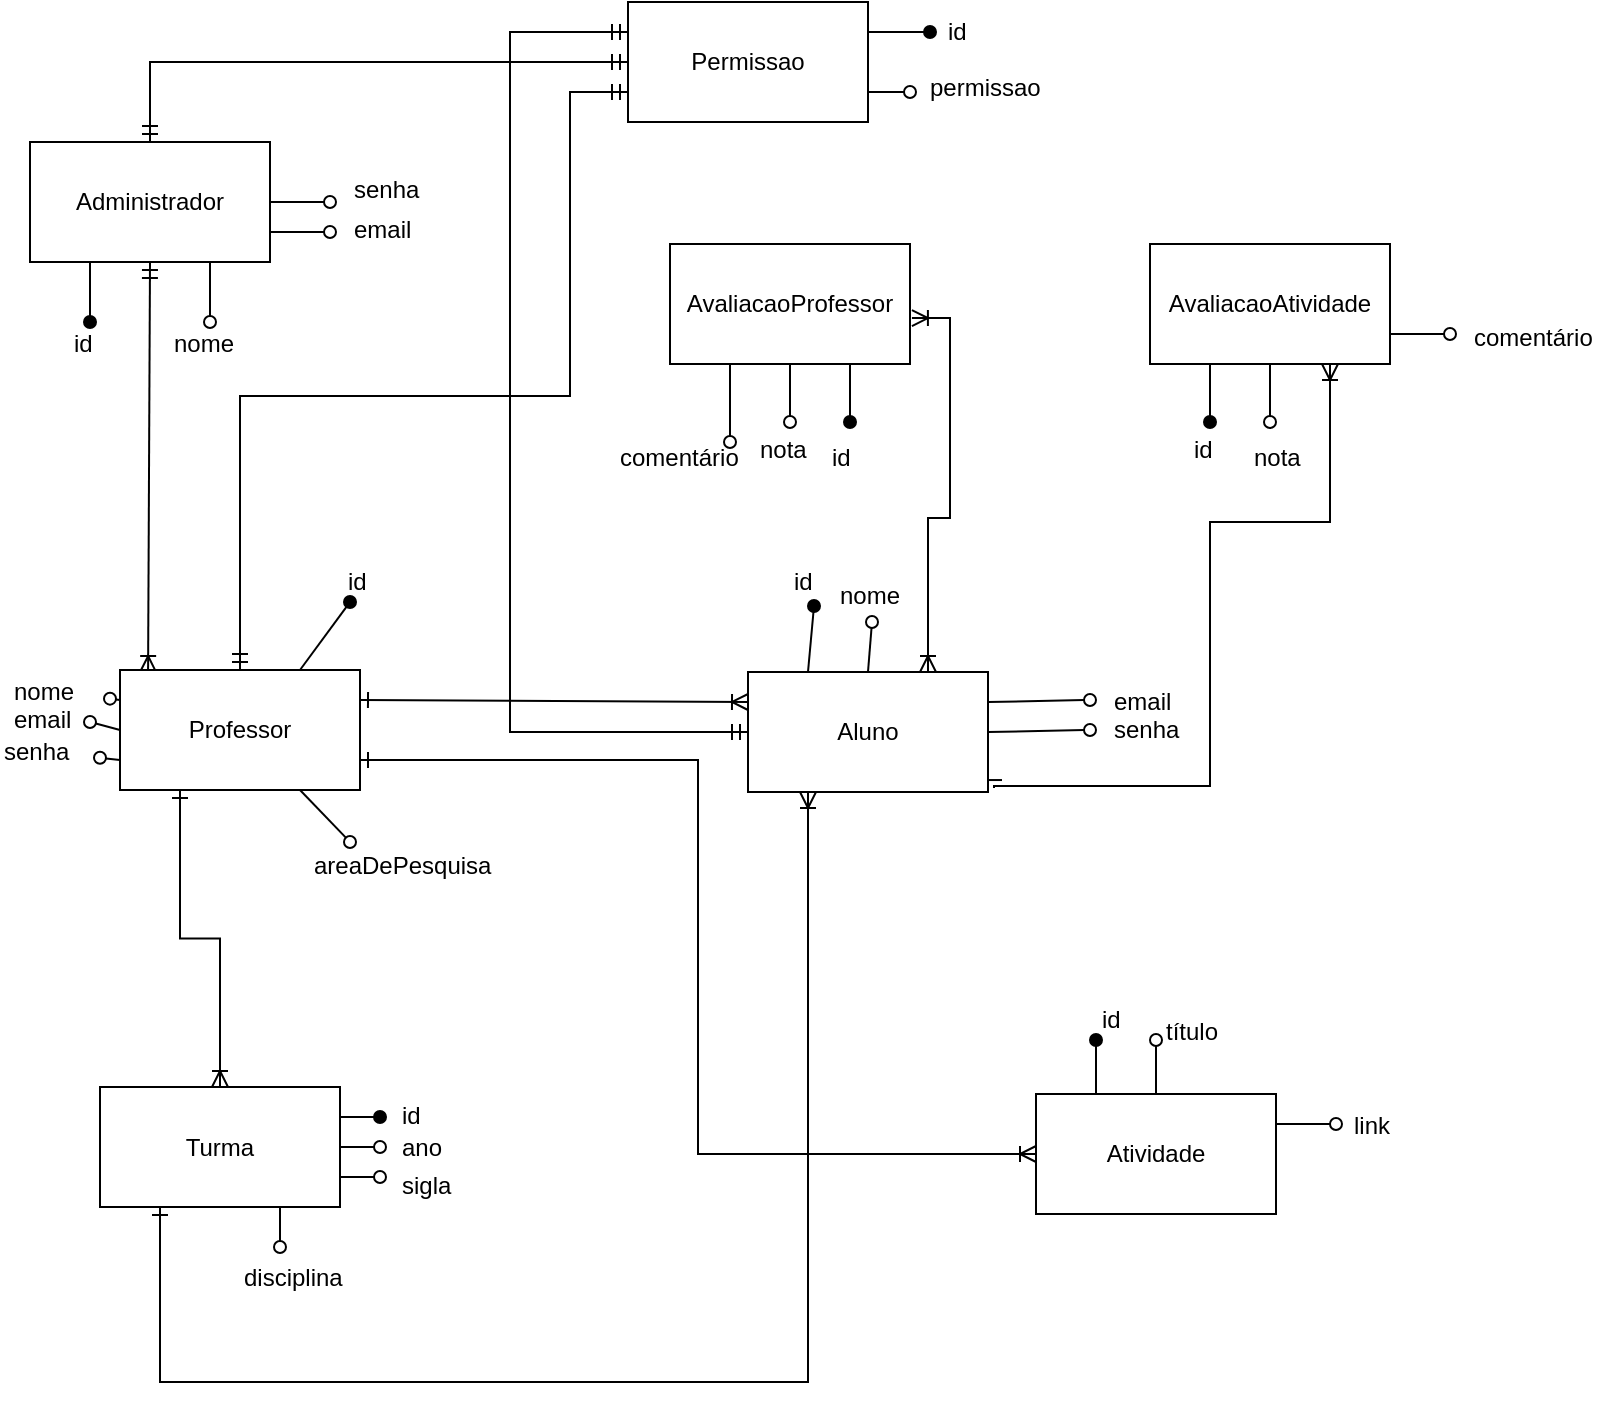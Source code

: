 <mxfile version="10.6.1" type="google"><diagram id="IcbAIPGjwvsDiuP2cfMG" name="Page-1"><mxGraphModel dx="840" dy="1653" grid="1" gridSize="10" guides="1" tooltips="1" connect="1" arrows="1" fold="1" page="1" pageScale="1" pageWidth="827" pageHeight="1169" math="0" shadow="0"><root><mxCell id="0"/><mxCell id="1" parent="0"/><mxCell id="NI7_ZSWCxLwTbXGm4T46-2" style="edgeStyle=none;rounded=0;orthogonalLoop=1;jettySize=auto;html=1;endArrow=oval;endFill=1;exitX=0.25;exitY=1;exitDx=0;exitDy=0;" edge="1" parent="1" source="NI7_ZSWCxLwTbXGm4T46-1"><mxGeometry relative="1" as="geometry"><mxPoint x="60" y="100" as="targetPoint"/></mxGeometry></mxCell><mxCell id="NI7_ZSWCxLwTbXGm4T46-4" style="edgeStyle=none;rounded=0;orthogonalLoop=1;jettySize=auto;html=1;exitX=0.75;exitY=1;exitDx=0;exitDy=0;endArrow=oval;endFill=0;" edge="1" parent="1" source="NI7_ZSWCxLwTbXGm4T46-1"><mxGeometry relative="1" as="geometry"><mxPoint x="120" y="100" as="targetPoint"/></mxGeometry></mxCell><mxCell id="NI7_ZSWCxLwTbXGm4T46-13" style="edgeStyle=none;rounded=0;orthogonalLoop=1;jettySize=auto;html=1;exitX=1;exitY=0.75;exitDx=0;exitDy=0;endArrow=oval;endFill=0;" edge="1" parent="1" source="NI7_ZSWCxLwTbXGm4T46-1"><mxGeometry relative="1" as="geometry"><mxPoint x="180" y="55" as="targetPoint"/></mxGeometry></mxCell><mxCell id="NI7_ZSWCxLwTbXGm4T46-15" style="edgeStyle=none;rounded=0;orthogonalLoop=1;jettySize=auto;html=1;exitX=1;exitY=0.5;exitDx=0;exitDy=0;endArrow=oval;endFill=0;" edge="1" parent="1" source="NI7_ZSWCxLwTbXGm4T46-1"><mxGeometry relative="1" as="geometry"><mxPoint x="180" y="40" as="targetPoint"/></mxGeometry></mxCell><mxCell id="NI7_ZSWCxLwTbXGm4T46-97" style="edgeStyle=none;rounded=0;orthogonalLoop=1;jettySize=auto;html=1;exitX=0.5;exitY=1;exitDx=0;exitDy=0;entryX=0.117;entryY=0.017;entryDx=0;entryDy=0;entryPerimeter=0;endArrow=ERoneToMany;endFill=0;startArrow=ERmandOne;startFill=0;" edge="1" parent="1" source="NI7_ZSWCxLwTbXGm4T46-1" target="NI7_ZSWCxLwTbXGm4T46-18"><mxGeometry relative="1" as="geometry"/></mxCell><mxCell id="NI7_ZSWCxLwTbXGm4T46-104" style="edgeStyle=orthogonalEdgeStyle;rounded=0;orthogonalLoop=1;jettySize=auto;html=1;exitX=0.5;exitY=0;exitDx=0;exitDy=0;entryX=0;entryY=0.5;entryDx=0;entryDy=0;startArrow=ERmandOne;startFill=0;endArrow=ERmandOne;endFill=0;" edge="1" parent="1" source="NI7_ZSWCxLwTbXGm4T46-1" target="NI7_ZSWCxLwTbXGm4T46-89"><mxGeometry relative="1" as="geometry"/></mxCell><mxCell id="NI7_ZSWCxLwTbXGm4T46-1" value="Administrador" style="rounded=0;whiteSpace=wrap;html=1;" vertex="1" parent="1"><mxGeometry x="30" y="10" width="120" height="60" as="geometry"/></mxCell><mxCell id="NI7_ZSWCxLwTbXGm4T46-3" value="id" style="text;html=1;resizable=0;points=[];autosize=1;align=left;verticalAlign=top;spacingTop=-4;" vertex="1" parent="1"><mxGeometry x="50" y="101" width="20" height="20" as="geometry"/></mxCell><mxCell id="NI7_ZSWCxLwTbXGm4T46-5" value="nome" style="text;html=1;resizable=0;points=[];autosize=1;align=left;verticalAlign=top;spacingTop=-4;" vertex="1" parent="1"><mxGeometry x="100" y="101" width="50" height="20" as="geometry"/></mxCell><mxCell id="NI7_ZSWCxLwTbXGm4T46-14" value="email" style="text;html=1;resizable=0;points=[];autosize=1;align=left;verticalAlign=top;spacingTop=-4;" vertex="1" parent="1"><mxGeometry x="190" y="44" width="40" height="20" as="geometry"/></mxCell><mxCell id="NI7_ZSWCxLwTbXGm4T46-16" value="senha" style="text;html=1;resizable=0;points=[];autosize=1;align=left;verticalAlign=top;spacingTop=-4;" vertex="1" parent="1"><mxGeometry x="190" y="24" width="50" height="20" as="geometry"/></mxCell><mxCell id="NI7_ZSWCxLwTbXGm4T46-19" style="edgeStyle=none;rounded=0;orthogonalLoop=1;jettySize=auto;html=1;exitX=0.75;exitY=0;exitDx=0;exitDy=0;endArrow=oval;endFill=1;" edge="1" parent="1" source="NI7_ZSWCxLwTbXGm4T46-18"><mxGeometry relative="1" as="geometry"><mxPoint x="190" y="240" as="targetPoint"/></mxGeometry></mxCell><mxCell id="NI7_ZSWCxLwTbXGm4T46-29" style="edgeStyle=none;rounded=0;orthogonalLoop=1;jettySize=auto;html=1;exitX=0.75;exitY=1;exitDx=0;exitDy=0;endArrow=oval;endFill=0;" edge="1" parent="1" source="NI7_ZSWCxLwTbXGm4T46-18"><mxGeometry relative="1" as="geometry"><mxPoint x="190" y="360" as="targetPoint"/></mxGeometry></mxCell><mxCell id="NI7_ZSWCxLwTbXGm4T46-43" style="edgeStyle=none;rounded=0;orthogonalLoop=1;jettySize=auto;html=1;exitX=0;exitY=0.75;exitDx=0;exitDy=0;endArrow=oval;endFill=0;" edge="1" parent="1" source="NI7_ZSWCxLwTbXGm4T46-18" target="NI7_ZSWCxLwTbXGm4T46-28"><mxGeometry relative="1" as="geometry"/></mxCell><mxCell id="NI7_ZSWCxLwTbXGm4T46-46" style="edgeStyle=none;rounded=0;orthogonalLoop=1;jettySize=auto;html=1;exitX=0;exitY=0.25;exitDx=0;exitDy=0;endArrow=oval;endFill=0;" edge="1" parent="1" source="NI7_ZSWCxLwTbXGm4T46-18" target="NI7_ZSWCxLwTbXGm4T46-22"><mxGeometry relative="1" as="geometry"/></mxCell><mxCell id="NI7_ZSWCxLwTbXGm4T46-47" style="edgeStyle=none;rounded=0;orthogonalLoop=1;jettySize=auto;html=1;exitX=0;exitY=0.5;exitDx=0;exitDy=0;entryX=1;entryY=0.55;entryDx=0;entryDy=0;entryPerimeter=0;endArrow=oval;endFill=0;" edge="1" parent="1" source="NI7_ZSWCxLwTbXGm4T46-18" target="NI7_ZSWCxLwTbXGm4T46-24"><mxGeometry relative="1" as="geometry"/></mxCell><mxCell id="NI7_ZSWCxLwTbXGm4T46-98" style="edgeStyle=none;rounded=0;orthogonalLoop=1;jettySize=auto;html=1;exitX=1;exitY=0.25;exitDx=0;exitDy=0;entryX=0;entryY=0.25;entryDx=0;entryDy=0;startArrow=ERone;startFill=0;endArrow=ERoneToMany;endFill=0;" edge="1" parent="1" source="NI7_ZSWCxLwTbXGm4T46-18" target="NI7_ZSWCxLwTbXGm4T46-31"><mxGeometry relative="1" as="geometry"/></mxCell><mxCell id="NI7_ZSWCxLwTbXGm4T46-105" style="edgeStyle=orthogonalEdgeStyle;rounded=0;orthogonalLoop=1;jettySize=auto;html=1;exitX=0.5;exitY=0;exitDx=0;exitDy=0;entryX=0;entryY=0.75;entryDx=0;entryDy=0;startArrow=ERmandOne;startFill=0;endArrow=ERmandOne;endFill=0;" edge="1" parent="1" source="NI7_ZSWCxLwTbXGm4T46-18" target="NI7_ZSWCxLwTbXGm4T46-89"><mxGeometry relative="1" as="geometry"><Array as="points"><mxPoint x="135" y="137"/><mxPoint x="300" y="137"/><mxPoint x="300" y="-15"/></Array></mxGeometry></mxCell><mxCell id="NI7_ZSWCxLwTbXGm4T46-107" style="edgeStyle=orthogonalEdgeStyle;rounded=0;orthogonalLoop=1;jettySize=auto;html=1;exitX=0.25;exitY=1;exitDx=0;exitDy=0;startArrow=ERone;startFill=0;endArrow=ERoneToMany;endFill=0;" edge="1" parent="1" source="NI7_ZSWCxLwTbXGm4T46-18" target="NI7_ZSWCxLwTbXGm4T46-48"><mxGeometry relative="1" as="geometry"/></mxCell><mxCell id="NI7_ZSWCxLwTbXGm4T46-108" style="edgeStyle=orthogonalEdgeStyle;rounded=0;orthogonalLoop=1;jettySize=auto;html=1;exitX=1;exitY=0.75;exitDx=0;exitDy=0;entryX=0;entryY=0.5;entryDx=0;entryDy=0;startArrow=ERone;startFill=0;endArrow=ERoneToMany;endFill=0;" edge="1" parent="1" source="NI7_ZSWCxLwTbXGm4T46-18" target="NI7_ZSWCxLwTbXGm4T46-58"><mxGeometry relative="1" as="geometry"/></mxCell><mxCell id="NI7_ZSWCxLwTbXGm4T46-18" value="Professor" style="rounded=0;whiteSpace=wrap;html=1;" vertex="1" parent="1"><mxGeometry x="75" y="274" width="120" height="60" as="geometry"/></mxCell><mxCell id="NI7_ZSWCxLwTbXGm4T46-20" value="id" style="text;html=1;resizable=0;points=[];autosize=1;align=left;verticalAlign=top;spacingTop=-4;" vertex="1" parent="1"><mxGeometry x="187" y="220" width="20" height="20" as="geometry"/></mxCell><mxCell id="NI7_ZSWCxLwTbXGm4T46-22" value="nome" style="text;html=1;resizable=0;points=[];autosize=1;align=left;verticalAlign=top;spacingTop=-4;" vertex="1" parent="1"><mxGeometry x="20" y="275" width="50" height="20" as="geometry"/></mxCell><mxCell id="NI7_ZSWCxLwTbXGm4T46-24" value="email" style="text;html=1;resizable=0;points=[];autosize=1;align=left;verticalAlign=top;spacingTop=-4;" vertex="1" parent="1"><mxGeometry x="20" y="289" width="40" height="20" as="geometry"/></mxCell><mxCell id="NI7_ZSWCxLwTbXGm4T46-28" value="senha" style="text;html=1;resizable=0;points=[];autosize=1;align=left;verticalAlign=top;spacingTop=-4;" vertex="1" parent="1"><mxGeometry x="15" y="305" width="50" height="20" as="geometry"/></mxCell><mxCell id="NI7_ZSWCxLwTbXGm4T46-30" value="areaDePesquisa" style="text;html=1;resizable=0;points=[];autosize=1;align=left;verticalAlign=top;spacingTop=-4;" vertex="1" parent="1"><mxGeometry x="170" y="362" width="100" height="20" as="geometry"/></mxCell><mxCell id="NI7_ZSWCxLwTbXGm4T46-32" style="edgeStyle=none;rounded=0;orthogonalLoop=1;jettySize=auto;html=1;exitX=0.25;exitY=0;exitDx=0;exitDy=0;endArrow=oval;endFill=1;entryX=0.6;entryY=1.1;entryDx=0;entryDy=0;entryPerimeter=0;" edge="1" parent="1" source="NI7_ZSWCxLwTbXGm4T46-31" target="NI7_ZSWCxLwTbXGm4T46-33"><mxGeometry relative="1" as="geometry"><mxPoint x="450" y="250" as="targetPoint"/></mxGeometry></mxCell><mxCell id="NI7_ZSWCxLwTbXGm4T46-34" style="edgeStyle=none;rounded=0;orthogonalLoop=1;jettySize=auto;html=1;exitX=0.5;exitY=0;exitDx=0;exitDy=0;endArrow=oval;endFill=0;entryX=0.36;entryY=1.15;entryDx=0;entryDy=0;entryPerimeter=0;" edge="1" parent="1" source="NI7_ZSWCxLwTbXGm4T46-31" target="NI7_ZSWCxLwTbXGm4T46-35"><mxGeometry relative="1" as="geometry"><mxPoint x="480" y="250" as="targetPoint"/></mxGeometry></mxCell><mxCell id="NI7_ZSWCxLwTbXGm4T46-37" style="edgeStyle=none;rounded=0;orthogonalLoop=1;jettySize=auto;html=1;exitX=1;exitY=0.25;exitDx=0;exitDy=0;endArrow=oval;endFill=0;" edge="1" parent="1" source="NI7_ZSWCxLwTbXGm4T46-31"><mxGeometry relative="1" as="geometry"><mxPoint x="560" y="289" as="targetPoint"/></mxGeometry></mxCell><mxCell id="NI7_ZSWCxLwTbXGm4T46-39" style="edgeStyle=none;rounded=0;orthogonalLoop=1;jettySize=auto;html=1;exitX=1;exitY=0.5;exitDx=0;exitDy=0;endArrow=oval;endFill=0;" edge="1" parent="1" source="NI7_ZSWCxLwTbXGm4T46-31"><mxGeometry relative="1" as="geometry"><mxPoint x="560" y="304" as="targetPoint"/></mxGeometry></mxCell><mxCell id="NI7_ZSWCxLwTbXGm4T46-99" style="edgeStyle=orthogonalEdgeStyle;rounded=0;orthogonalLoop=1;jettySize=auto;html=1;exitX=1.025;exitY=0.967;exitDx=0;exitDy=0;entryX=0.75;entryY=1;entryDx=0;entryDy=0;startArrow=ERone;startFill=0;endArrow=ERoneToMany;endFill=0;exitPerimeter=0;" edge="1" parent="1" source="NI7_ZSWCxLwTbXGm4T46-31" target="NI7_ZSWCxLwTbXGm4T46-71"><mxGeometry relative="1" as="geometry"><Array as="points"><mxPoint x="620" y="332"/><mxPoint x="620" y="200"/><mxPoint x="680" y="200"/></Array></mxGeometry></mxCell><mxCell id="NI7_ZSWCxLwTbXGm4T46-101" style="edgeStyle=orthogonalEdgeStyle;rounded=0;orthogonalLoop=1;jettySize=auto;html=1;exitX=0.75;exitY=0;exitDx=0;exitDy=0;entryX=1.008;entryY=0.617;entryDx=0;entryDy=0;entryPerimeter=0;startArrow=ERoneToMany;startFill=0;endArrow=ERoneToMany;endFill=0;" edge="1" parent="1" source="NI7_ZSWCxLwTbXGm4T46-31" target="NI7_ZSWCxLwTbXGm4T46-70"><mxGeometry relative="1" as="geometry"/></mxCell><mxCell id="NI7_ZSWCxLwTbXGm4T46-106" style="edgeStyle=orthogonalEdgeStyle;rounded=0;orthogonalLoop=1;jettySize=auto;html=1;exitX=0;exitY=0.5;exitDx=0;exitDy=0;entryX=0;entryY=0.25;entryDx=0;entryDy=0;startArrow=ERmandOne;startFill=0;endArrow=ERmandOne;endFill=0;" edge="1" parent="1" source="NI7_ZSWCxLwTbXGm4T46-31" target="NI7_ZSWCxLwTbXGm4T46-89"><mxGeometry relative="1" as="geometry"><Array as="points"><mxPoint x="270" y="305"/><mxPoint x="270" y="-45"/></Array></mxGeometry></mxCell><mxCell id="NI7_ZSWCxLwTbXGm4T46-109" style="edgeStyle=orthogonalEdgeStyle;rounded=0;orthogonalLoop=1;jettySize=auto;html=1;exitX=0.25;exitY=1;exitDx=0;exitDy=0;entryX=0.25;entryY=1;entryDx=0;entryDy=0;startArrow=ERoneToMany;startFill=0;endArrow=ERone;endFill=0;" edge="1" parent="1" source="NI7_ZSWCxLwTbXGm4T46-31" target="NI7_ZSWCxLwTbXGm4T46-48"><mxGeometry relative="1" as="geometry"><Array as="points"><mxPoint x="419" y="630"/><mxPoint x="95" y="630"/></Array></mxGeometry></mxCell><mxCell id="NI7_ZSWCxLwTbXGm4T46-31" value="Aluno" style="rounded=0;whiteSpace=wrap;html=1;" vertex="1" parent="1"><mxGeometry x="389" y="275" width="120" height="60" as="geometry"/></mxCell><mxCell id="NI7_ZSWCxLwTbXGm4T46-33" value="id" style="text;html=1;resizable=0;points=[];autosize=1;align=left;verticalAlign=top;spacingTop=-4;" vertex="1" parent="1"><mxGeometry x="410" y="220" width="20" height="20" as="geometry"/></mxCell><mxCell id="NI7_ZSWCxLwTbXGm4T46-35" value="nome" style="text;html=1;resizable=0;points=[];autosize=1;align=left;verticalAlign=top;spacingTop=-4;" vertex="1" parent="1"><mxGeometry x="433" y="227" width="50" height="20" as="geometry"/></mxCell><mxCell id="NI7_ZSWCxLwTbXGm4T46-38" value="email" style="text;html=1;resizable=0;points=[];autosize=1;align=left;verticalAlign=top;spacingTop=-4;" vertex="1" parent="1"><mxGeometry x="570" y="280" width="40" height="20" as="geometry"/></mxCell><mxCell id="NI7_ZSWCxLwTbXGm4T46-40" value="senha" style="text;html=1;resizable=0;points=[];autosize=1;align=left;verticalAlign=top;spacingTop=-4;" vertex="1" parent="1"><mxGeometry x="570" y="294" width="50" height="20" as="geometry"/></mxCell><mxCell id="NI7_ZSWCxLwTbXGm4T46-49" style="edgeStyle=none;rounded=0;orthogonalLoop=1;jettySize=auto;html=1;exitX=1;exitY=0.25;exitDx=0;exitDy=0;endArrow=oval;endFill=1;" edge="1" parent="1" source="NI7_ZSWCxLwTbXGm4T46-48"><mxGeometry relative="1" as="geometry"><mxPoint x="205" y="497.5" as="targetPoint"/></mxGeometry></mxCell><mxCell id="NI7_ZSWCxLwTbXGm4T46-51" style="edgeStyle=none;rounded=0;orthogonalLoop=1;jettySize=auto;html=1;exitX=1;exitY=0.5;exitDx=0;exitDy=0;endArrow=oval;endFill=0;" edge="1" parent="1" source="NI7_ZSWCxLwTbXGm4T46-48"><mxGeometry relative="1" as="geometry"><mxPoint x="205" y="512.5" as="targetPoint"/></mxGeometry></mxCell><mxCell id="NI7_ZSWCxLwTbXGm4T46-53" style="edgeStyle=none;rounded=0;orthogonalLoop=1;jettySize=auto;html=1;exitX=1;exitY=0.75;exitDx=0;exitDy=0;endArrow=oval;endFill=0;" edge="1" parent="1" source="NI7_ZSWCxLwTbXGm4T46-48"><mxGeometry relative="1" as="geometry"><mxPoint x="205" y="527.5" as="targetPoint"/></mxGeometry></mxCell><mxCell id="NI7_ZSWCxLwTbXGm4T46-55" style="edgeStyle=none;rounded=0;orthogonalLoop=1;jettySize=auto;html=1;exitX=0.75;exitY=1;exitDx=0;exitDy=0;endArrow=oval;endFill=0;" edge="1" parent="1" source="NI7_ZSWCxLwTbXGm4T46-48"><mxGeometry relative="1" as="geometry"><mxPoint x="155" y="562.5" as="targetPoint"/></mxGeometry></mxCell><mxCell id="NI7_ZSWCxLwTbXGm4T46-48" value="Turma" style="rounded=0;whiteSpace=wrap;html=1;" vertex="1" parent="1"><mxGeometry x="65" y="482.5" width="120" height="60" as="geometry"/></mxCell><mxCell id="NI7_ZSWCxLwTbXGm4T46-50" value="id" style="text;html=1;resizable=0;points=[];autosize=1;align=left;verticalAlign=top;spacingTop=-4;" vertex="1" parent="1"><mxGeometry x="214" y="486.5" width="20" height="20" as="geometry"/></mxCell><mxCell id="NI7_ZSWCxLwTbXGm4T46-52" value="ano" style="text;html=1;resizable=0;points=[];autosize=1;align=left;verticalAlign=top;spacingTop=-4;" vertex="1" parent="1"><mxGeometry x="214" y="502.5" width="40" height="20" as="geometry"/></mxCell><mxCell id="NI7_ZSWCxLwTbXGm4T46-54" value="sigla" style="text;html=1;resizable=0;points=[];autosize=1;align=left;verticalAlign=top;spacingTop=-4;" vertex="1" parent="1"><mxGeometry x="214" y="521.5" width="40" height="20" as="geometry"/></mxCell><mxCell id="NI7_ZSWCxLwTbXGm4T46-56" value="disciplina" style="text;html=1;resizable=0;points=[];autosize=1;align=left;verticalAlign=top;spacingTop=-4;" vertex="1" parent="1"><mxGeometry x="135" y="567.5" width="60" height="20" as="geometry"/></mxCell><mxCell id="NI7_ZSWCxLwTbXGm4T46-59" style="edgeStyle=none;rounded=0;orthogonalLoop=1;jettySize=auto;html=1;exitX=0.25;exitY=0;exitDx=0;exitDy=0;endArrow=oval;endFill=1;" edge="1" parent="1" source="NI7_ZSWCxLwTbXGm4T46-58"><mxGeometry relative="1" as="geometry"><mxPoint x="563" y="459" as="targetPoint"/></mxGeometry></mxCell><mxCell id="NI7_ZSWCxLwTbXGm4T46-61" style="edgeStyle=none;rounded=0;orthogonalLoop=1;jettySize=auto;html=1;exitX=0.5;exitY=0;exitDx=0;exitDy=0;endArrow=oval;endFill=0;" edge="1" parent="1" source="NI7_ZSWCxLwTbXGm4T46-58"><mxGeometry relative="1" as="geometry"><mxPoint x="593" y="459" as="targetPoint"/></mxGeometry></mxCell><mxCell id="NI7_ZSWCxLwTbXGm4T46-63" style="edgeStyle=none;rounded=0;orthogonalLoop=1;jettySize=auto;html=1;exitX=1;exitY=0.25;exitDx=0;exitDy=0;endArrow=oval;endFill=0;" edge="1" parent="1" source="NI7_ZSWCxLwTbXGm4T46-58"><mxGeometry relative="1" as="geometry"><mxPoint x="683" y="501" as="targetPoint"/></mxGeometry></mxCell><mxCell id="NI7_ZSWCxLwTbXGm4T46-58" value="Atividade" style="rounded=0;whiteSpace=wrap;html=1;" vertex="1" parent="1"><mxGeometry x="533" y="486" width="120" height="60" as="geometry"/></mxCell><mxCell id="NI7_ZSWCxLwTbXGm4T46-60" value="id" style="text;html=1;resizable=0;points=[];autosize=1;align=left;verticalAlign=top;spacingTop=-4;" vertex="1" parent="1"><mxGeometry x="564" y="439" width="20" height="20" as="geometry"/></mxCell><mxCell id="NI7_ZSWCxLwTbXGm4T46-62" value="título" style="text;html=1;resizable=0;points=[];autosize=1;align=left;verticalAlign=top;spacingTop=-4;" vertex="1" parent="1"><mxGeometry x="596" y="445" width="40" height="20" as="geometry"/></mxCell><mxCell id="NI7_ZSWCxLwTbXGm4T46-64" value="link" style="text;html=1;resizable=0;points=[];autosize=1;align=left;verticalAlign=top;spacingTop=-4;" vertex="1" parent="1"><mxGeometry x="690" y="491.5" width="30" height="20" as="geometry"/></mxCell><mxCell id="NI7_ZSWCxLwTbXGm4T46-72" style="edgeStyle=none;rounded=0;orthogonalLoop=1;jettySize=auto;html=1;exitX=0.75;exitY=1;exitDx=0;exitDy=0;endArrow=oval;endFill=1;" edge="1" parent="1" source="NI7_ZSWCxLwTbXGm4T46-70"><mxGeometry relative="1" as="geometry"><mxPoint x="440" y="150" as="targetPoint"/></mxGeometry></mxCell><mxCell id="NI7_ZSWCxLwTbXGm4T46-74" style="edgeStyle=none;rounded=0;orthogonalLoop=1;jettySize=auto;html=1;exitX=0.5;exitY=1;exitDx=0;exitDy=0;endArrow=oval;endFill=0;" edge="1" parent="1" source="NI7_ZSWCxLwTbXGm4T46-70"><mxGeometry relative="1" as="geometry"><mxPoint x="410" y="150" as="targetPoint"/></mxGeometry></mxCell><mxCell id="NI7_ZSWCxLwTbXGm4T46-78" style="edgeStyle=none;rounded=0;orthogonalLoop=1;jettySize=auto;html=1;exitX=0.25;exitY=1;exitDx=0;exitDy=0;endArrow=oval;endFill=0;" edge="1" parent="1" source="NI7_ZSWCxLwTbXGm4T46-70"><mxGeometry relative="1" as="geometry"><mxPoint x="380" y="160" as="targetPoint"/></mxGeometry></mxCell><mxCell id="NI7_ZSWCxLwTbXGm4T46-70" value="AvaliacaoProfessor" style="rounded=0;whiteSpace=wrap;html=1;" vertex="1" parent="1"><mxGeometry x="350" y="61" width="120" height="60" as="geometry"/></mxCell><mxCell id="NI7_ZSWCxLwTbXGm4T46-83" style="edgeStyle=none;rounded=0;orthogonalLoop=1;jettySize=auto;html=1;exitX=0.25;exitY=1;exitDx=0;exitDy=0;endArrow=oval;endFill=1;" edge="1" parent="1" source="NI7_ZSWCxLwTbXGm4T46-71"><mxGeometry relative="1" as="geometry"><mxPoint x="620" y="150" as="targetPoint"/></mxGeometry></mxCell><mxCell id="NI7_ZSWCxLwTbXGm4T46-85" style="edgeStyle=none;rounded=0;orthogonalLoop=1;jettySize=auto;html=1;exitX=0.5;exitY=1;exitDx=0;exitDy=0;endArrow=oval;endFill=0;" edge="1" parent="1" source="NI7_ZSWCxLwTbXGm4T46-71"><mxGeometry relative="1" as="geometry"><mxPoint x="650" y="150" as="targetPoint"/></mxGeometry></mxCell><mxCell id="NI7_ZSWCxLwTbXGm4T46-87" style="edgeStyle=none;rounded=0;orthogonalLoop=1;jettySize=auto;html=1;exitX=1;exitY=0.75;exitDx=0;exitDy=0;endArrow=oval;endFill=0;" edge="1" parent="1" source="NI7_ZSWCxLwTbXGm4T46-71"><mxGeometry relative="1" as="geometry"><mxPoint x="740" y="106" as="targetPoint"/></mxGeometry></mxCell><mxCell id="NI7_ZSWCxLwTbXGm4T46-71" value="AvaliacaoAtividade" style="rounded=0;whiteSpace=wrap;html=1;" vertex="1" parent="1"><mxGeometry x="590" y="61" width="120" height="60" as="geometry"/></mxCell><mxCell id="NI7_ZSWCxLwTbXGm4T46-73" value="id" style="text;html=1;resizable=0;points=[];autosize=1;align=left;verticalAlign=top;spacingTop=-4;" vertex="1" parent="1"><mxGeometry x="429" y="158" width="20" height="20" as="geometry"/></mxCell><mxCell id="NI7_ZSWCxLwTbXGm4T46-75" value="nota" style="text;html=1;resizable=0;points=[];autosize=1;align=left;verticalAlign=top;spacingTop=-4;" vertex="1" parent="1"><mxGeometry x="393" y="154" width="40" height="20" as="geometry"/></mxCell><mxCell id="NI7_ZSWCxLwTbXGm4T46-79" value="comentário" style="text;html=1;resizable=0;points=[];autosize=1;align=left;verticalAlign=top;spacingTop=-4;" vertex="1" parent="1"><mxGeometry x="323" y="158" width="70" height="20" as="geometry"/></mxCell><mxCell id="NI7_ZSWCxLwTbXGm4T46-84" value="id" style="text;html=1;resizable=0;points=[];autosize=1;align=left;verticalAlign=top;spacingTop=-4;direction=south;" vertex="1" parent="1"><mxGeometry x="610" y="154" width="20" height="20" as="geometry"/></mxCell><mxCell id="NI7_ZSWCxLwTbXGm4T46-86" value="nota" style="text;html=1;resizable=0;points=[];autosize=1;align=left;verticalAlign=top;spacingTop=-4;" vertex="1" parent="1"><mxGeometry x="640" y="158" width="40" height="20" as="geometry"/></mxCell><mxCell id="NI7_ZSWCxLwTbXGm4T46-88" value="comentário" style="text;html=1;resizable=0;points=[];autosize=1;align=left;verticalAlign=top;spacingTop=-4;" vertex="1" parent="1"><mxGeometry x="750" y="98" width="70" height="20" as="geometry"/></mxCell><mxCell id="NI7_ZSWCxLwTbXGm4T46-90" style="edgeStyle=none;rounded=0;orthogonalLoop=1;jettySize=auto;html=1;exitX=1;exitY=0.25;exitDx=0;exitDy=0;endArrow=oval;endFill=1;" edge="1" parent="1" source="NI7_ZSWCxLwTbXGm4T46-89"><mxGeometry relative="1" as="geometry"><mxPoint x="480" y="-45" as="targetPoint"/></mxGeometry></mxCell><mxCell id="NI7_ZSWCxLwTbXGm4T46-92" style="edgeStyle=none;rounded=0;orthogonalLoop=1;jettySize=auto;html=1;exitX=1;exitY=0.75;exitDx=0;exitDy=0;endArrow=oval;endFill=0;" edge="1" parent="1" source="NI7_ZSWCxLwTbXGm4T46-89"><mxGeometry relative="1" as="geometry"><mxPoint x="470" y="-15" as="targetPoint"/></mxGeometry></mxCell><mxCell id="NI7_ZSWCxLwTbXGm4T46-89" value="Permissao" style="rounded=0;whiteSpace=wrap;html=1;" vertex="1" parent="1"><mxGeometry x="329" y="-60" width="120" height="60" as="geometry"/></mxCell><mxCell id="NI7_ZSWCxLwTbXGm4T46-91" value="id" style="text;html=1;resizable=0;points=[];autosize=1;align=left;verticalAlign=top;spacingTop=-4;" vertex="1" parent="1"><mxGeometry x="487" y="-55" width="20" height="20" as="geometry"/></mxCell><mxCell id="NI7_ZSWCxLwTbXGm4T46-93" value="permissao" style="text;html=1;resizable=0;points=[];autosize=1;align=left;verticalAlign=top;spacingTop=-4;" vertex="1" parent="1"><mxGeometry x="478" y="-27" width="70" height="20" as="geometry"/></mxCell></root></mxGraphModel></diagram></mxfile>